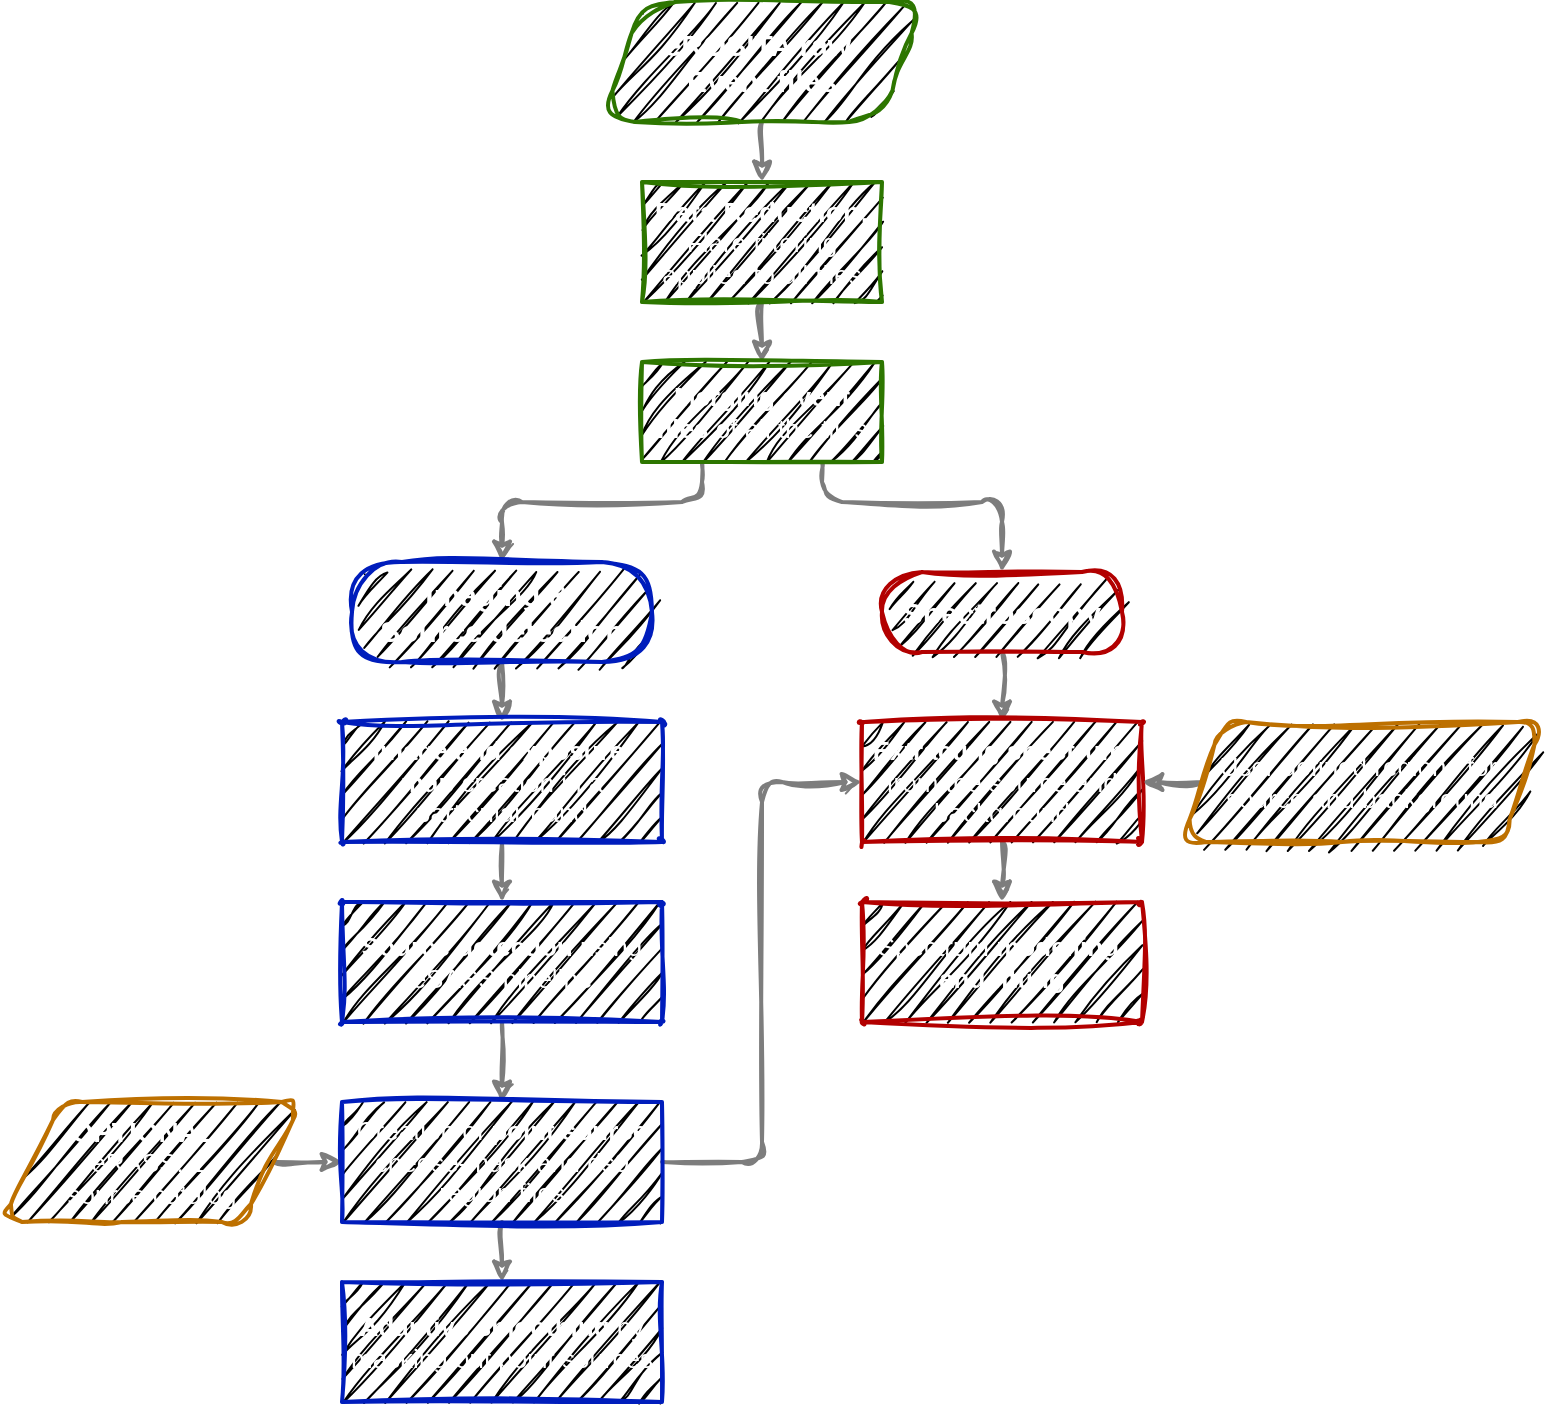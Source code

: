 <mxfile>
    <diagram id="jF07VsLASv7SkupmImgH" name="Page-1">
        <mxGraphModel dx="437" dy="304" grid="1" gridSize="10" guides="1" tooltips="1" connect="1" arrows="1" fold="1" page="1" pageScale="1" pageWidth="850" pageHeight="1100" math="0" shadow="0">
            <root>
                <mxCell id="0"/>
                <mxCell id="1" parent="0"/>
                <mxCell id="8" value="" style="edgeStyle=none;html=1;entryX=0.5;entryY=0;entryDx=0;entryDy=0;sketch=1;curveFitting=1;jiggle=2;strokeWidth=2;fontSize=13;strokeColor=#7D7D7D;" parent="1" source="2" target="3" edge="1">
                    <mxGeometry relative="1" as="geometry"/>
                </mxCell>
                <mxCell id="2" value="&lt;font style=&quot;font-size: 15px; color: rgb(255, 255, 255);&quot;&gt;&lt;b style=&quot;&quot;&gt;eROSITA raw&amp;nbsp;&lt;/b&gt;&lt;/font&gt;&lt;div&gt;&lt;font style=&quot;font-size: 15px; color: rgb(255, 255, 255);&quot;&gt;&lt;b style=&quot;&quot;&gt;Event files&lt;/b&gt;&lt;/font&gt;&lt;/div&gt;" style="shape=parallelogram;perimeter=parallelogramPerimeter;whiteSpace=wrap;html=1;fixedSize=1;sketch=1;curveFitting=1;jiggle=2;fillColor=#000000;fontColor=light-dark(#FFFFFF,#121212);strokeColor=#2D7600;strokeWidth=2;fontSize=13;rounded=1;arcSize=33;" parent="1" vertex="1">
                    <mxGeometry x="320" y="30" width="160" height="60" as="geometry"/>
                </mxCell>
                <mxCell id="5" value="" style="edgeStyle=none;html=1;sketch=1;curveFitting=1;jiggle=2;strokeWidth=2;fontSize=13;strokeColor=#7D7D7D;" parent="1" source="3" target="4" edge="1">
                    <mxGeometry relative="1" as="geometry"/>
                </mxCell>
                <mxCell id="3" value="&lt;b&gt;&lt;font style=&quot;font-size: 14px;&quot;&gt;Data Reduction:&lt;/font&gt;&lt;/b&gt;&lt;div&gt;Flare filtering applied to all tiles&lt;/div&gt;" style="rounded=0;whiteSpace=wrap;html=1;sketch=1;curveFitting=1;jiggle=2;fillColor=#000000;fontColor=light-dark(#FFFFFF,#121212);strokeColor=#2D7600;strokeWidth=2;fontSize=13;" parent="1" vertex="1">
                    <mxGeometry x="340" y="120" width="120" height="60" as="geometry"/>
                </mxCell>
                <mxCell id="13" style="edgeStyle=none;html=1;exitX=0.75;exitY=1;exitDx=0;exitDy=0;entryX=0.5;entryY=0;entryDx=0;entryDy=0;sketch=1;curveFitting=1;jiggle=2;strokeWidth=2;fontSize=13;strokeColor=#7D7D7D;" parent="1" source="4" target="11" edge="1">
                    <mxGeometry relative="1" as="geometry">
                        <Array as="points">
                            <mxPoint x="430" y="280"/>
                            <mxPoint x="520" y="280"/>
                        </Array>
                    </mxGeometry>
                </mxCell>
                <mxCell id="14" style="edgeStyle=none;html=1;exitX=0.25;exitY=1;exitDx=0;exitDy=0;entryX=0.5;entryY=0;entryDx=0;entryDy=0;sketch=1;curveFitting=1;jiggle=2;strokeWidth=2;fontSize=13;strokeColor=#7D7D7D;" parent="1" source="4" target="9" edge="1">
                    <mxGeometry relative="1" as="geometry">
                        <Array as="points">
                            <mxPoint x="370" y="280"/>
                            <mxPoint x="270" y="280"/>
                        </Array>
                    </mxGeometry>
                </mxCell>
                <mxCell id="4" value="&lt;font&gt;&lt;b&gt;Merging event files&lt;/b&gt;&amp;nbsp;&lt;/font&gt;&lt;span style=&quot;background-color: transparent;&quot;&gt;of all the tiles&lt;/span&gt;" style="whiteSpace=wrap;html=1;rounded=0;sketch=1;curveFitting=1;jiggle=2;fillColor=#000000;fontColor=light-dark(#FFFFFF,#121212);strokeColor=#2D7600;strokeWidth=2;fontSize=13;" parent="1" vertex="1">
                    <mxGeometry x="340" y="210" width="120" height="50" as="geometry"/>
                </mxCell>
                <mxCell id="16" value="" style="edgeStyle=none;html=1;sketch=1;curveFitting=1;jiggle=2;strokeWidth=2;fontSize=13;strokeColor=#7D7D7D;" parent="1" source="9" target="15" edge="1">
                    <mxGeometry relative="1" as="geometry"/>
                </mxCell>
                <mxCell id="9" value="&lt;font style=&quot;font-size: 15px;&quot;&gt;&lt;b style=&quot;&quot;&gt;Imaging &amp;amp;&amp;nbsp;&lt;/b&gt;&lt;/font&gt;&lt;div&gt;&lt;font style=&quot;font-size: 15px;&quot;&gt;&lt;b style=&quot;&quot;&gt;Source detection&lt;/b&gt;&lt;/font&gt;&lt;/div&gt;" style="whiteSpace=wrap;html=1;rounded=1;arcSize=50;sketch=1;curveFitting=1;jiggle=2;fillColor=#000000;fontColor=light-dark(#FFFFFF,#121212);strokeColor=#001DBC;strokeWidth=2;gradientColor=none;fillStyle=auto;fontSize=13;" parent="1" vertex="1">
                    <mxGeometry x="195" y="310" width="150" height="50" as="geometry"/>
                </mxCell>
                <mxCell id="24" value="" style="edgeStyle=none;html=1;sketch=1;curveFitting=1;jiggle=2;strokeWidth=2;fontSize=13;strokeColor=#7D7D7D;" parent="1" source="11" target="23" edge="1">
                    <mxGeometry relative="1" as="geometry"/>
                </mxCell>
                <mxCell id="11" value="&lt;font style=&quot;font-size: 15px;&quot;&gt;&lt;b style=&quot;&quot;&gt;Spectroscopy&lt;/b&gt;&lt;/font&gt;" style="whiteSpace=wrap;html=1;rounded=1;arcSize=50;sketch=1;curveFitting=1;jiggle=2;fillColor=#000000;fontColor=light-dark(#FFFFFF,#121212);strokeColor=#B20000;strokeWidth=2;fontSize=13;" parent="1" vertex="1">
                    <mxGeometry x="460" y="315" width="120" height="40" as="geometry"/>
                </mxCell>
                <mxCell id="18" value="" style="edgeStyle=none;html=1;sketch=1;curveFitting=1;jiggle=2;strokeWidth=2;fontSize=13;strokeColor=#7D7D7D;" parent="1" source="15" target="17" edge="1">
                    <mxGeometry relative="1" as="geometry"/>
                </mxCell>
                <mxCell id="15" value="&lt;b&gt;Image and exposure&amp;nbsp;&lt;/b&gt;&lt;div&gt;&lt;b&gt;map&lt;/b&gt; creation in a particular band&lt;/div&gt;" style="whiteSpace=wrap;html=1;rounded=1;arcSize=0;sketch=1;curveFitting=1;jiggle=2;fillColor=#000000;fontColor=light-dark(#FFFFFF,#121212);strokeColor=#001DBC;strokeWidth=2;fontSize=13;" parent="1" vertex="1">
                    <mxGeometry x="190" y="390" width="160" height="60" as="geometry"/>
                </mxCell>
                <mxCell id="22" value="" style="edgeStyle=none;html=1;sketch=1;curveFitting=1;jiggle=2;strokeWidth=2;fontSize=13;strokeColor=#7D7D7D;" parent="1" source="17" target="20" edge="1">
                    <mxGeometry relative="1" as="geometry"/>
                </mxCell>
                <mxCell id="17" value="&lt;font&gt;&lt;b&gt;Source detection&lt;/b&gt; using eSASS pipeline&lt;/font&gt;" style="whiteSpace=wrap;html=1;rounded=1;arcSize=0;sketch=1;curveFitting=1;jiggle=2;fillColor=#000000;fontColor=light-dark(#FFFFFF,#121212);strokeColor=#001DBC;strokeWidth=2;fontSize=13;" parent="1" vertex="1">
                    <mxGeometry x="190" y="480" width="160" height="60" as="geometry"/>
                </mxCell>
                <mxCell id="21" value="" style="edgeStyle=none;html=1;sketch=1;curveFitting=1;jiggle=2;strokeWidth=2;fontSize=13;strokeColor=#7D7D7D;" parent="1" source="19" target="20" edge="1">
                    <mxGeometry relative="1" as="geometry"/>
                </mxCell>
                <mxCell id="19" value="&lt;font style=&quot;&quot;&gt;&lt;font style=&quot;font-size: 14px;&quot;&gt;&lt;b&gt;OPTIONAL:&lt;/b&gt;&lt;/font&gt;&amp;nbsp;&lt;/font&gt;&lt;div&gt;&lt;font style=&quot;&quot;&gt;eRASS: 1&amp;nbsp;&lt;/font&gt;&lt;/div&gt;&lt;div&gt;&lt;font style=&quot;&quot;&gt;source catalog&lt;/font&gt;&lt;/div&gt;" style="shape=parallelogram;perimeter=parallelogramPerimeter;whiteSpace=wrap;html=1;fixedSize=1;sketch=1;curveFitting=1;jiggle=2;fillColor=#000000;fontColor=light-dark(#FFFFFF,#121212);strokeColor=#BD7000;strokeWidth=2;fontSize=13;size=30;rounded=1;" parent="1" vertex="1">
                    <mxGeometry x="20" y="580" width="150" height="60" as="geometry"/>
                </mxCell>
                <mxCell id="26" value="" style="edgeStyle=none;html=1;sketch=1;curveFitting=1;jiggle=2;strokeWidth=2;fontSize=13;strokeColor=#7D7D7D;" parent="1" source="20" target="25" edge="1">
                    <mxGeometry relative="1" as="geometry"/>
                </mxCell>
                <mxCell id="32" style="edgeStyle=none;html=1;entryX=0;entryY=0.5;entryDx=0;entryDy=0;exitX=1;exitY=0.5;exitDx=0;exitDy=0;sketch=1;curveFitting=1;jiggle=2;strokeWidth=2;fontSize=13;strokeColor=#7D7D7D;" parent="1" source="20" target="23" edge="1">
                    <mxGeometry relative="1" as="geometry">
                        <Array as="points">
                            <mxPoint x="400" y="610"/>
                            <mxPoint x="400" y="420"/>
                        </Array>
                    </mxGeometry>
                </mxCell>
                <mxCell id="20" value="&lt;font&gt;Creation of &lt;b&gt;point source&lt;/b&gt; cheese-mask and ds9 region files&lt;/font&gt;" style="whiteSpace=wrap;html=1;sketch=1;curveFitting=1;jiggle=2;fillColor=#000000;fontColor=light-dark(#FFFFFF,#121212);strokeColor=#001DBC;strokeWidth=2;fontSize=13;" parent="1" vertex="1">
                    <mxGeometry x="190" y="580" width="160" height="60" as="geometry"/>
                </mxCell>
                <mxCell id="34" value="" style="edgeStyle=none;html=1;sketch=1;curveFitting=1;jiggle=2;strokeWidth=2;fontSize=13;strokeColor=#7D7D7D;" parent="1" source="23" target="33" edge="1">
                    <mxGeometry relative="1" as="geometry"/>
                </mxCell>
                <mxCell id="23" value="&lt;b&gt;Extracting spectrum&lt;/b&gt;&amp;nbsp;&lt;div&gt;from the source and background&lt;/div&gt;" style="whiteSpace=wrap;html=1;rounded=1;arcSize=0;sketch=1;curveFitting=1;jiggle=2;fillColor=#000000;fontColor=light-dark(#FFFFFF,#121212);strokeColor=#B20000;strokeWidth=2;fontSize=13;" parent="1" vertex="1">
                    <mxGeometry x="450" y="390" width="140" height="60" as="geometry"/>
                </mxCell>
                <mxCell id="25" value="&lt;b&gt;Adaptive smoothing&lt;/b&gt; by masking out point sources" style="whiteSpace=wrap;html=1;sketch=1;curveFitting=1;jiggle=2;fillColor=#000000;fontColor=light-dark(#FFFFFF,#121212);strokeColor=#001DBC;strokeWidth=2;fontSize=13;" parent="1" vertex="1">
                    <mxGeometry x="190" y="670" width="160" height="60" as="geometry"/>
                </mxCell>
                <mxCell id="31" value="" style="edgeStyle=none;html=1;sketch=1;curveFitting=1;jiggle=2;strokeWidth=2;fontSize=13;strokeColor=#7D7D7D;" parent="1" source="29" target="23" edge="1">
                    <mxGeometry relative="1" as="geometry"/>
                </mxCell>
                <mxCell id="29" value="&lt;font style=&quot;&quot;&gt;User defined regions for&amp;nbsp;&lt;/font&gt;&lt;div&gt;&lt;font style=&quot;&quot;&gt;source and background&lt;/font&gt;&lt;/div&gt;" style="shape=parallelogram;perimeter=parallelogramPerimeter;whiteSpace=wrap;html=1;fixedSize=1;rounded=1;arcSize=24;sketch=1;curveFitting=1;jiggle=2;fillColor=#000000;fontColor=light-dark(#FFFFFF,#121212);strokeColor=#BD7000;strokeWidth=2;fontSize=13;" parent="1" vertex="1">
                    <mxGeometry x="610" y="390" width="180" height="60" as="geometry"/>
                </mxCell>
                <mxCell id="33" value="&lt;font&gt;Spectrum &lt;b&gt;modelling&amp;nbsp;&lt;/b&gt;&lt;/font&gt;&lt;div&gt;&lt;font&gt;&lt;b&gt;and fitting&lt;/b&gt;&lt;/font&gt;&lt;/div&gt;" style="whiteSpace=wrap;html=1;rounded=1;arcSize=0;sketch=1;curveFitting=1;jiggle=2;fillColor=#000000;fontColor=light-dark(#FFFFFF,#121212);strokeColor=#B20000;strokeWidth=2;fontSize=13;" parent="1" vertex="1">
                    <mxGeometry x="450" y="480" width="140" height="60" as="geometry"/>
                </mxCell>
            </root>
        </mxGraphModel>
    </diagram>
</mxfile>